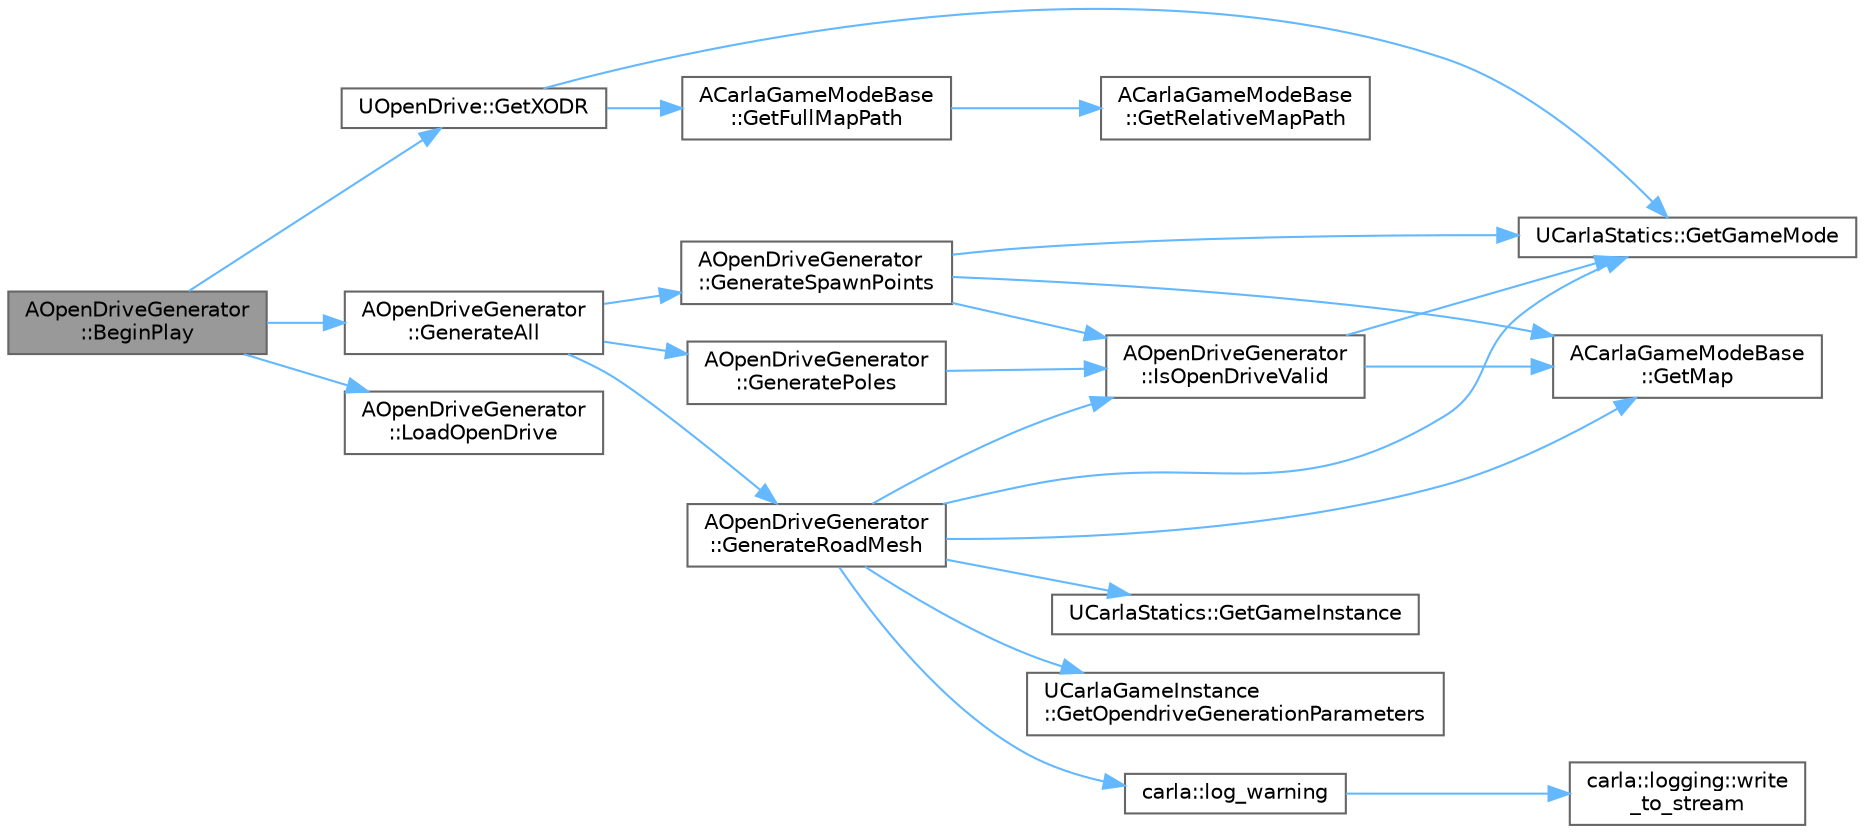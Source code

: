 digraph "AOpenDriveGenerator::BeginPlay"
{
 // INTERACTIVE_SVG=YES
 // LATEX_PDF_SIZE
  bgcolor="transparent";
  edge [fontname=Helvetica,fontsize=10,labelfontname=Helvetica,labelfontsize=10];
  node [fontname=Helvetica,fontsize=10,shape=box,height=0.2,width=0.4];
  rankdir="LR";
  Node1 [id="Node000001",label="AOpenDriveGenerator\l::BeginPlay",height=0.2,width=0.4,color="gray40", fillcolor="grey60", style="filled", fontcolor="black",tooltip=" "];
  Node1 -> Node2 [id="edge1_Node000001_Node000002",color="steelblue1",style="solid",tooltip=" "];
  Node2 [id="Node000002",label="AOpenDriveGenerator\l::GenerateAll",height=0.2,width=0.4,color="grey40", fillcolor="white", style="filled",URL="$d1/db0/classAOpenDriveGenerator.html#ac2724dde02c2a8ea7b25f11107f734a7",tooltip=" "];
  Node2 -> Node3 [id="edge2_Node000002_Node000003",color="steelblue1",style="solid",tooltip=" "];
  Node3 [id="Node000003",label="AOpenDriveGenerator\l::GeneratePoles",height=0.2,width=0.4,color="grey40", fillcolor="white", style="filled",URL="$d1/db0/classAOpenDriveGenerator.html#a390a0a0d121c673c46da71a992a1da7b",tooltip="Generates pole meshes based on the OpenDRIVE information."];
  Node3 -> Node4 [id="edge3_Node000003_Node000004",color="steelblue1",style="solid",tooltip=" "];
  Node4 [id="Node000004",label="AOpenDriveGenerator\l::IsOpenDriveValid",height=0.2,width=0.4,color="grey40", fillcolor="white", style="filled",URL="$d1/db0/classAOpenDriveGenerator.html#aee26074d7f6778838ad645d7eeb93b76",tooltip="Checks if the OpenDrive has been loaded and it's valid."];
  Node4 -> Node5 [id="edge4_Node000004_Node000005",color="steelblue1",style="solid",tooltip=" "];
  Node5 [id="Node000005",label="UCarlaStatics::GetGameMode",height=0.2,width=0.4,color="grey40", fillcolor="white", style="filled",URL="$d7/d1e/classUCarlaStatics.html#acf94832c60579b6d161b66447719efbc",tooltip=" "];
  Node4 -> Node6 [id="edge5_Node000004_Node000006",color="steelblue1",style="solid",tooltip=" "];
  Node6 [id="Node000006",label="ACarlaGameModeBase\l::GetMap",height=0.2,width=0.4,color="grey40", fillcolor="white", style="filled",URL="$db/de5/classACarlaGameModeBase.html#ae2c2de515bd6ad674844fde59cbfbf3d",tooltip=" "];
  Node2 -> Node7 [id="edge6_Node000002_Node000007",color="steelblue1",style="solid",tooltip=" "];
  Node7 [id="Node000007",label="AOpenDriveGenerator\l::GenerateRoadMesh",height=0.2,width=0.4,color="grey40", fillcolor="white", style="filled",URL="$d1/db0/classAOpenDriveGenerator.html#a694d4a1aa944fdb39620d8c06ddb11b5",tooltip="Generates the road and sidewalk mesh based on the OpenDRIVE information."];
  Node7 -> Node8 [id="edge7_Node000007_Node000008",color="steelblue1",style="solid",tooltip=" "];
  Node8 [id="Node000008",label="UCarlaStatics::GetGameInstance",height=0.2,width=0.4,color="grey40", fillcolor="white", style="filled",URL="$d7/d1e/classUCarlaStatics.html#a35e7cb760a58848081a618e7fa8201e2",tooltip=" "];
  Node7 -> Node5 [id="edge8_Node000007_Node000005",color="steelblue1",style="solid",tooltip=" "];
  Node7 -> Node6 [id="edge9_Node000007_Node000006",color="steelblue1",style="solid",tooltip=" "];
  Node7 -> Node9 [id="edge10_Node000007_Node000009",color="steelblue1",style="solid",tooltip=" "];
  Node9 [id="Node000009",label="UCarlaGameInstance\l::GetOpendriveGenerationParameters",height=0.2,width=0.4,color="grey40", fillcolor="white", style="filled",URL="$da/d55/classUCarlaGameInstance.html#aa5f3f582b18797589eb1cfbc0b71bec1",tooltip=" "];
  Node7 -> Node4 [id="edge11_Node000007_Node000004",color="steelblue1",style="solid",tooltip=" "];
  Node7 -> Node10 [id="edge12_Node000007_Node000010",color="steelblue1",style="solid",tooltip=" "];
  Node10 [id="Node000010",label="carla::log_warning",height=0.2,width=0.4,color="grey40", fillcolor="white", style="filled",URL="$d9/d36/namespacecarla.html#aca0bf2b2b37178b5e39c9bdbb5fadeb6",tooltip=" "];
  Node10 -> Node11 [id="edge13_Node000010_Node000011",color="steelblue1",style="solid",tooltip=" "];
  Node11 [id="Node000011",label="carla::logging::write\l_to_stream",height=0.2,width=0.4,color="grey40", fillcolor="white", style="filled",URL="$d2/d8c/namespacecarla_1_1logging.html#a4193666236852fb6a6977299a31445d8",tooltip=" "];
  Node2 -> Node12 [id="edge14_Node000002_Node000012",color="steelblue1",style="solid",tooltip=" "];
  Node12 [id="Node000012",label="AOpenDriveGenerator\l::GenerateSpawnPoints",height=0.2,width=0.4,color="grey40", fillcolor="white", style="filled",URL="$d1/db0/classAOpenDriveGenerator.html#aee04fefe736484cf24f7df698cb8dfd3",tooltip="Generates spawn points along the road."];
  Node12 -> Node5 [id="edge15_Node000012_Node000005",color="steelblue1",style="solid",tooltip=" "];
  Node12 -> Node6 [id="edge16_Node000012_Node000006",color="steelblue1",style="solid",tooltip=" "];
  Node12 -> Node4 [id="edge17_Node000012_Node000004",color="steelblue1",style="solid",tooltip=" "];
  Node1 -> Node13 [id="edge18_Node000001_Node000013",color="steelblue1",style="solid",tooltip=" "];
  Node13 [id="Node000013",label="UOpenDrive::GetXODR",height=0.2,width=0.4,color="grey40", fillcolor="white", style="filled",URL="$d1/d1b/classUOpenDrive.html#a6970e61734505fd6ee9f58041fe49dc0",tooltip="Return the OpenDrive XML associated to MapName, or empty if the file is not found."];
  Node13 -> Node14 [id="edge19_Node000013_Node000014",color="steelblue1",style="solid",tooltip=" "];
  Node14 [id="Node000014",label="ACarlaGameModeBase\l::GetFullMapPath",height=0.2,width=0.4,color="grey40", fillcolor="white", style="filled",URL="$db/de5/classACarlaGameModeBase.html#a623a6e5b3163f78232dfb114b1524833",tooltip=" "];
  Node14 -> Node15 [id="edge20_Node000014_Node000015",color="steelblue1",style="solid",tooltip=" "];
  Node15 [id="Node000015",label="ACarlaGameModeBase\l::GetRelativeMapPath",height=0.2,width=0.4,color="grey40", fillcolor="white", style="filled",URL="$db/de5/classACarlaGameModeBase.html#a9ced4d2a49bb02fcb2937d03b4ea267f",tooltip=" "];
  Node13 -> Node5 [id="edge21_Node000013_Node000005",color="steelblue1",style="solid",tooltip=" "];
  Node1 -> Node16 [id="edge22_Node000001_Node000016",color="steelblue1",style="solid",tooltip=" "];
  Node16 [id="Node000016",label="AOpenDriveGenerator\l::LoadOpenDrive",height=0.2,width=0.4,color="grey40", fillcolor="white", style="filled",URL="$d1/db0/classAOpenDriveGenerator.html#a052d772feb975aa904bc6825f50379b7",tooltip="Set the OpenDRIVE information as string and generates the queryable map structure."];
}
